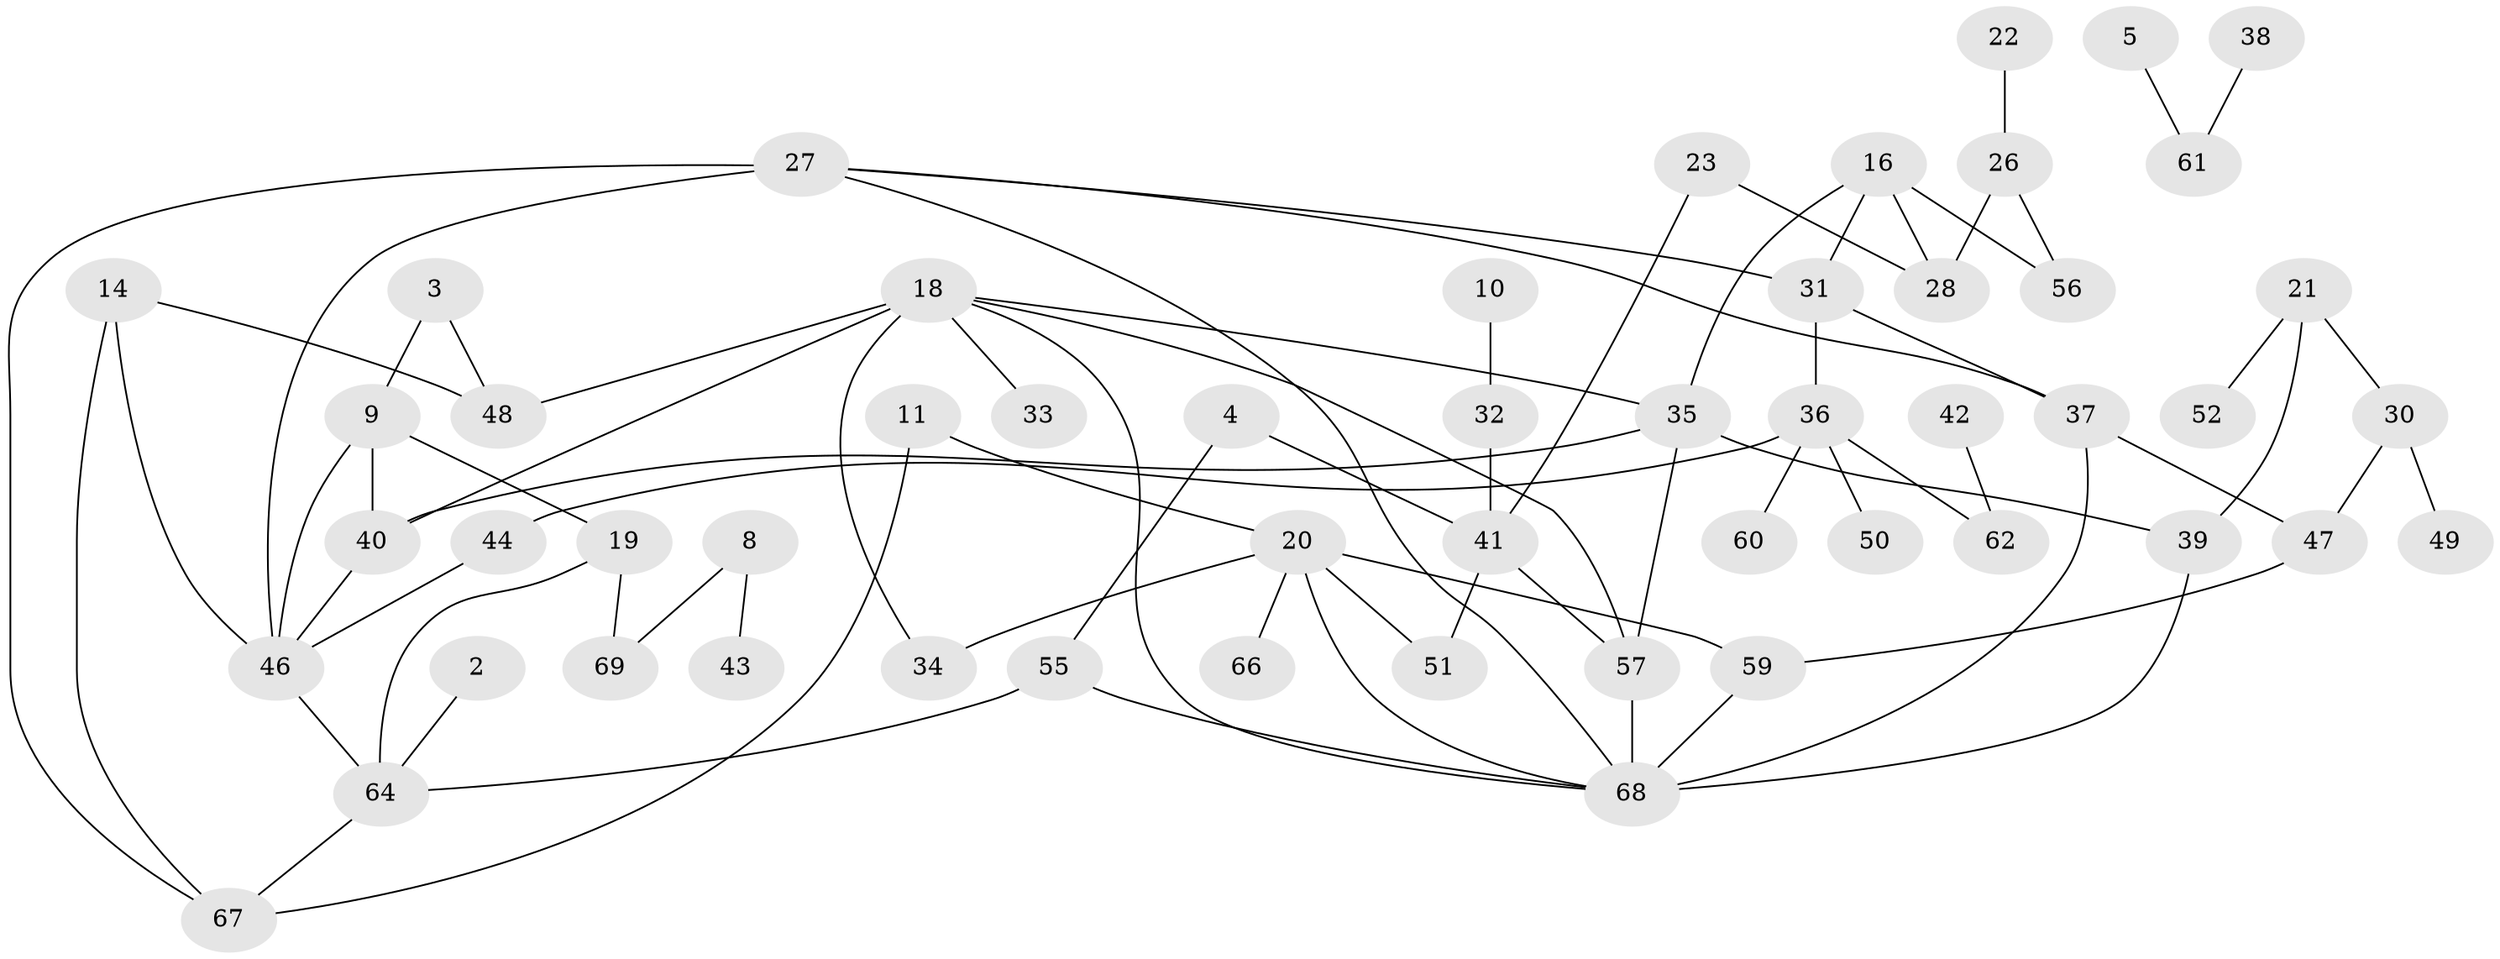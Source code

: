 // original degree distribution, {0: 0.08759124087591241, 1: 0.27007299270072993, 2: 0.291970802919708, 3: 0.1678832116788321, 4: 0.12408759124087591, 5: 0.029197080291970802, 6: 0.029197080291970802}
// Generated by graph-tools (version 1.1) at 2025/45/03/06/25 01:45:09]
// undirected, 53 vertices, 76 edges
graph export_dot {
graph [start="1"]
  node [color=gray90,style=filled];
  2;
  3;
  4;
  5;
  8;
  9;
  10;
  11;
  14;
  16;
  18;
  19;
  20;
  21;
  22;
  23;
  26;
  27;
  28;
  30;
  31;
  32;
  33;
  34;
  35;
  36;
  37;
  38;
  39;
  40;
  41;
  42;
  43;
  44;
  46;
  47;
  48;
  49;
  50;
  51;
  52;
  55;
  56;
  57;
  59;
  60;
  61;
  62;
  64;
  66;
  67;
  68;
  69;
  2 -- 64 [weight=1.0];
  3 -- 9 [weight=1.0];
  3 -- 48 [weight=1.0];
  4 -- 41 [weight=1.0];
  4 -- 55 [weight=1.0];
  5 -- 61 [weight=1.0];
  8 -- 43 [weight=1.0];
  8 -- 69 [weight=1.0];
  9 -- 19 [weight=1.0];
  9 -- 40 [weight=1.0];
  9 -- 46 [weight=1.0];
  10 -- 32 [weight=1.0];
  11 -- 20 [weight=1.0];
  11 -- 67 [weight=1.0];
  14 -- 46 [weight=1.0];
  14 -- 48 [weight=1.0];
  14 -- 67 [weight=1.0];
  16 -- 28 [weight=1.0];
  16 -- 31 [weight=1.0];
  16 -- 35 [weight=1.0];
  16 -- 56 [weight=1.0];
  18 -- 33 [weight=1.0];
  18 -- 34 [weight=1.0];
  18 -- 35 [weight=1.0];
  18 -- 40 [weight=2.0];
  18 -- 48 [weight=1.0];
  18 -- 57 [weight=1.0];
  18 -- 68 [weight=1.0];
  19 -- 64 [weight=1.0];
  19 -- 69 [weight=1.0];
  20 -- 34 [weight=1.0];
  20 -- 51 [weight=1.0];
  20 -- 59 [weight=1.0];
  20 -- 66 [weight=1.0];
  20 -- 68 [weight=1.0];
  21 -- 30 [weight=1.0];
  21 -- 39 [weight=1.0];
  21 -- 52 [weight=1.0];
  22 -- 26 [weight=1.0];
  23 -- 28 [weight=1.0];
  23 -- 41 [weight=1.0];
  26 -- 28 [weight=1.0];
  26 -- 56 [weight=1.0];
  27 -- 31 [weight=1.0];
  27 -- 37 [weight=1.0];
  27 -- 46 [weight=2.0];
  27 -- 67 [weight=1.0];
  27 -- 68 [weight=1.0];
  30 -- 47 [weight=1.0];
  30 -- 49 [weight=1.0];
  31 -- 36 [weight=1.0];
  31 -- 37 [weight=1.0];
  32 -- 41 [weight=1.0];
  35 -- 39 [weight=1.0];
  35 -- 40 [weight=1.0];
  35 -- 57 [weight=1.0];
  36 -- 44 [weight=1.0];
  36 -- 50 [weight=1.0];
  36 -- 60 [weight=1.0];
  36 -- 62 [weight=1.0];
  37 -- 47 [weight=1.0];
  37 -- 68 [weight=1.0];
  38 -- 61 [weight=1.0];
  39 -- 68 [weight=1.0];
  40 -- 46 [weight=1.0];
  41 -- 51 [weight=1.0];
  41 -- 57 [weight=1.0];
  42 -- 62 [weight=1.0];
  44 -- 46 [weight=1.0];
  46 -- 64 [weight=1.0];
  47 -- 59 [weight=2.0];
  55 -- 64 [weight=1.0];
  55 -- 68 [weight=1.0];
  57 -- 68 [weight=1.0];
  59 -- 68 [weight=2.0];
  64 -- 67 [weight=1.0];
}

